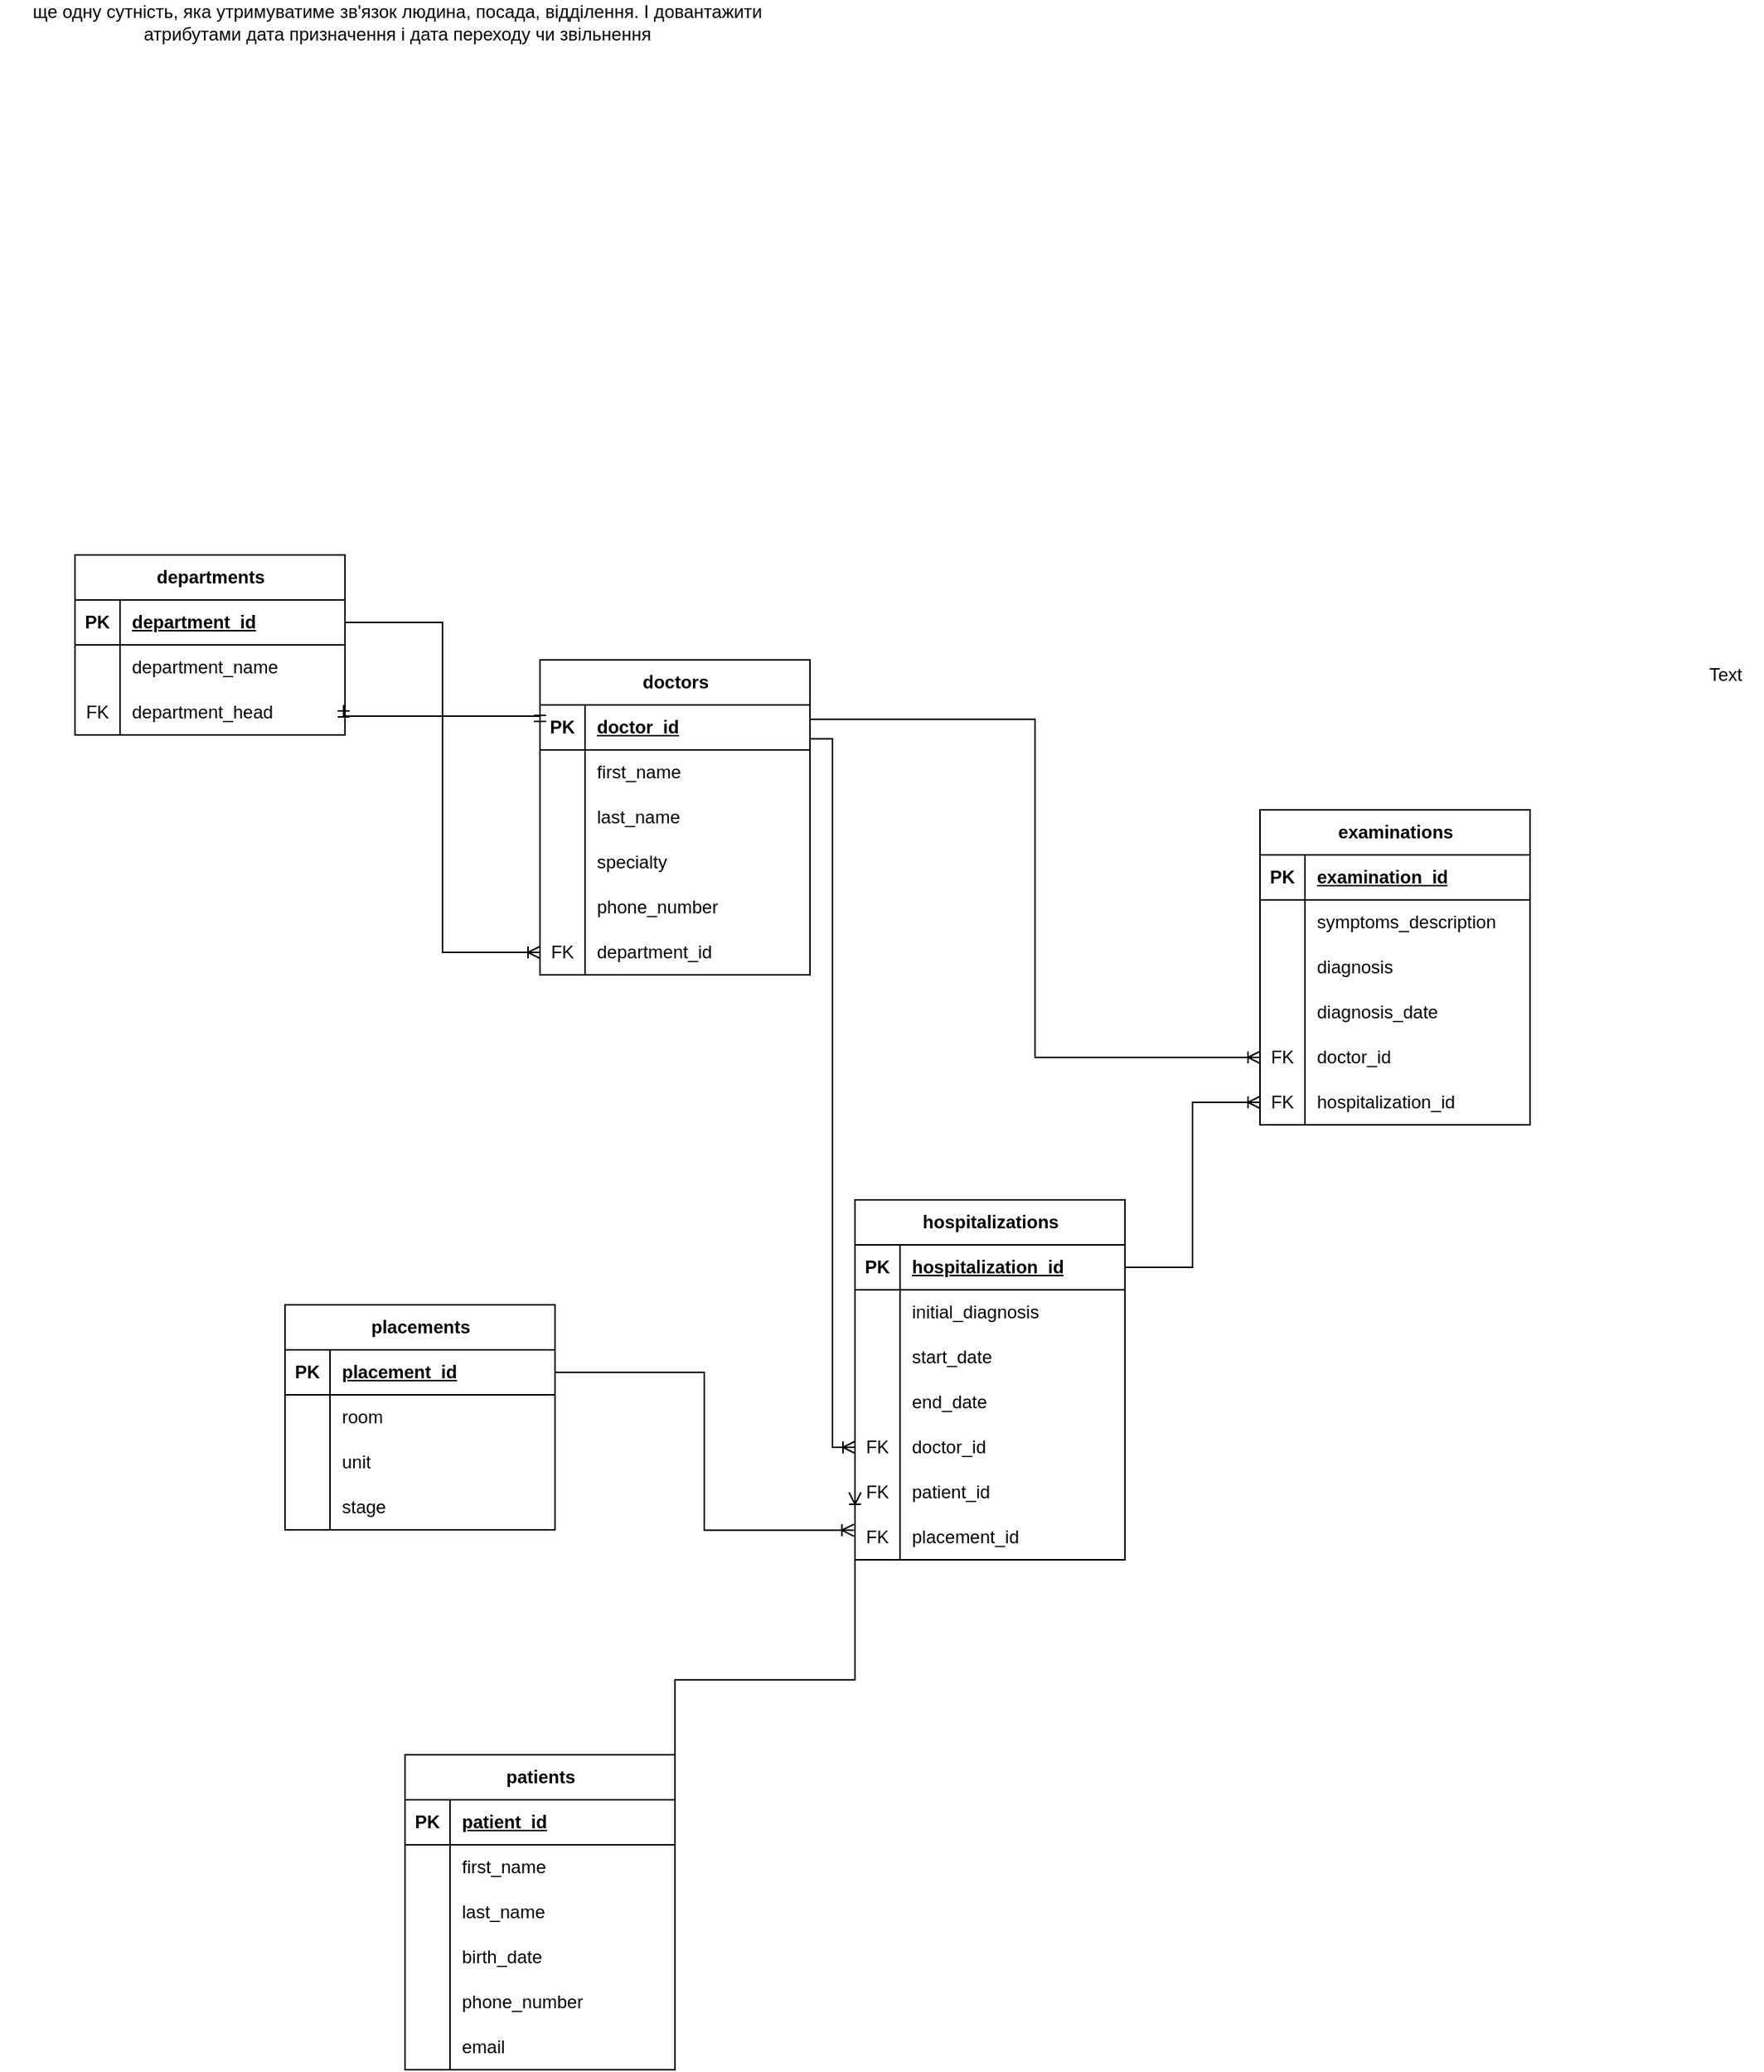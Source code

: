 <mxfile version="21.1.4" type="device">
  <diagram name="Сторінка-1" id="qyR2yA5NhYHtFNn09Qzw">
    <mxGraphModel dx="1434" dy="806" grid="1" gridSize="10" guides="1" tooltips="1" connect="1" arrows="1" fold="1" page="1" pageScale="1" pageWidth="827" pageHeight="1169" background="#ffffff" math="0" shadow="0">
      <root>
        <mxCell id="0" />
        <mxCell id="1" parent="0" />
        <mxCell id="WIGYuhGXT7TFO1Lpt-Jo-142" value="" style="shape=tableRow;horizontal=0;startSize=0;swimlaneHead=0;swimlaneBody=0;fillColor=none;collapsible=0;dropTarget=0;points=[[0,0.5],[1,0.5]];portConstraint=eastwest;top=0;left=0;right=0;bottom=0;" parent="1" vertex="1">
          <mxGeometry x="300" y="1450" width="180" height="30" as="geometry" />
        </mxCell>
        <mxCell id="WIGYuhGXT7TFO1Lpt-Jo-143" value="" style="shape=partialRectangle;connectable=0;fillColor=none;top=0;left=0;bottom=0;right=0;editable=1;overflow=hidden;whiteSpace=wrap;html=1;" parent="WIGYuhGXT7TFO1Lpt-Jo-142" vertex="1">
          <mxGeometry x="-70" width="30" height="30" as="geometry">
            <mxRectangle width="30" height="30" as="alternateBounds" />
          </mxGeometry>
        </mxCell>
        <mxCell id="WIGYuhGXT7TFO1Lpt-Jo-149" value="" style="edgeStyle=orthogonalEdgeStyle;fontSize=12;html=1;endArrow=ERoneToMany;rounded=0;exitX=1;exitY=0.5;exitDx=0;exitDy=0;entryX=0;entryY=0.5;entryDx=0;entryDy=0;" parent="1" source="8lUdrj7kAd5Cknhiz7aA-164" target="8lUdrj7kAd5Cknhiz7aA-74" edge="1">
          <mxGeometry width="100" height="100" relative="1" as="geometry">
            <mxPoint x="260" y="1455" as="sourcePoint" />
            <mxPoint x="360" y="1595" as="targetPoint" />
          </mxGeometry>
        </mxCell>
        <mxCell id="WIGYuhGXT7TFO1Lpt-Jo-190" value="" style="edgeStyle=elbowEdgeStyle;fontSize=12;html=1;endArrow=ERoneToMany;rounded=0;exitX=1;exitY=0.5;exitDx=0;exitDy=0;entryX=0;entryY=0.5;entryDx=0;entryDy=0;elbow=vertical;" parent="1" source="8lUdrj7kAd5Cknhiz7aA-105" target="8lUdrj7kAd5Cknhiz7aA-100" edge="1">
          <mxGeometry width="100" height="100" relative="1" as="geometry">
            <mxPoint x="690" y="2005" as="sourcePoint" />
            <mxPoint x="720" y="1940" as="targetPoint" />
            <Array as="points">
              <mxPoint x="550" y="1880" />
            </Array>
          </mxGeometry>
        </mxCell>
        <mxCell id="WIGYuhGXT7TFO1Lpt-Jo-191" value="" style="edgeStyle=elbowEdgeStyle;fontSize=12;html=1;endArrow=ERoneToMany;rounded=0;exitX=1.001;exitY=0.754;exitDx=0;exitDy=0;entryX=0;entryY=0.5;entryDx=0;entryDy=0;exitPerimeter=0;" parent="1" source="8lUdrj7kAd5Cknhiz7aA-59" target="8lUdrj7kAd5Cknhiz7aA-97" edge="1">
          <mxGeometry width="100" height="100" relative="1" as="geometry">
            <mxPoint x="550" y="1490" as="sourcePoint" />
            <mxPoint x="700" y="1760" as="targetPoint" />
          </mxGeometry>
        </mxCell>
        <mxCell id="8lUdrj7kAd5Cknhiz7aA-58" value="doctors" style="shape=table;startSize=30;container=1;collapsible=1;childLayout=tableLayout;fixedRows=1;rowLines=0;fontStyle=1;align=center;resizeLast=1;html=1;" parent="1" vertex="1">
          <mxGeometry x="380" y="1200" width="180" height="210" as="geometry" />
        </mxCell>
        <mxCell id="8lUdrj7kAd5Cknhiz7aA-59" value="" style="shape=tableRow;horizontal=0;startSize=0;swimlaneHead=0;swimlaneBody=0;fillColor=none;collapsible=0;dropTarget=0;points=[[0,0.5],[1,0.5]];portConstraint=eastwest;top=0;left=0;right=0;bottom=1;" parent="8lUdrj7kAd5Cknhiz7aA-58" vertex="1">
          <mxGeometry y="30" width="180" height="30" as="geometry" />
        </mxCell>
        <mxCell id="8lUdrj7kAd5Cknhiz7aA-60" value="PK" style="shape=partialRectangle;connectable=0;fillColor=none;top=0;left=0;bottom=0;right=0;fontStyle=1;overflow=hidden;whiteSpace=wrap;html=1;" parent="8lUdrj7kAd5Cknhiz7aA-59" vertex="1">
          <mxGeometry width="30" height="30" as="geometry">
            <mxRectangle width="30" height="30" as="alternateBounds" />
          </mxGeometry>
        </mxCell>
        <mxCell id="8lUdrj7kAd5Cknhiz7aA-61" value="doctor_id" style="shape=partialRectangle;connectable=0;fillColor=none;top=0;left=0;bottom=0;right=0;align=left;spacingLeft=6;fontStyle=5;overflow=hidden;whiteSpace=wrap;html=1;" parent="8lUdrj7kAd5Cknhiz7aA-59" vertex="1">
          <mxGeometry x="30" width="150" height="30" as="geometry">
            <mxRectangle width="150" height="30" as="alternateBounds" />
          </mxGeometry>
        </mxCell>
        <mxCell id="8lUdrj7kAd5Cknhiz7aA-62" value="" style="shape=tableRow;horizontal=0;startSize=0;swimlaneHead=0;swimlaneBody=0;fillColor=none;collapsible=0;dropTarget=0;points=[[0,0.5],[1,0.5]];portConstraint=eastwest;top=0;left=0;right=0;bottom=0;" parent="8lUdrj7kAd5Cknhiz7aA-58" vertex="1">
          <mxGeometry y="60" width="180" height="30" as="geometry" />
        </mxCell>
        <mxCell id="8lUdrj7kAd5Cknhiz7aA-63" value="" style="shape=partialRectangle;connectable=0;fillColor=none;top=0;left=0;bottom=0;right=0;editable=1;overflow=hidden;whiteSpace=wrap;html=1;" parent="8lUdrj7kAd5Cknhiz7aA-62" vertex="1">
          <mxGeometry width="30" height="30" as="geometry">
            <mxRectangle width="30" height="30" as="alternateBounds" />
          </mxGeometry>
        </mxCell>
        <mxCell id="8lUdrj7kAd5Cknhiz7aA-64" value="first_name" style="shape=partialRectangle;connectable=0;fillColor=none;top=0;left=0;bottom=0;right=0;align=left;spacingLeft=6;overflow=hidden;whiteSpace=wrap;html=1;" parent="8lUdrj7kAd5Cknhiz7aA-62" vertex="1">
          <mxGeometry x="30" width="150" height="30" as="geometry">
            <mxRectangle width="150" height="30" as="alternateBounds" />
          </mxGeometry>
        </mxCell>
        <mxCell id="8lUdrj7kAd5Cknhiz7aA-65" value="" style="shape=tableRow;horizontal=0;startSize=0;swimlaneHead=0;swimlaneBody=0;fillColor=none;collapsible=0;dropTarget=0;points=[[0,0.5],[1,0.5]];portConstraint=eastwest;top=0;left=0;right=0;bottom=0;" parent="8lUdrj7kAd5Cknhiz7aA-58" vertex="1">
          <mxGeometry y="90" width="180" height="30" as="geometry" />
        </mxCell>
        <mxCell id="8lUdrj7kAd5Cknhiz7aA-66" value="" style="shape=partialRectangle;connectable=0;fillColor=none;top=0;left=0;bottom=0;right=0;editable=1;overflow=hidden;whiteSpace=wrap;html=1;" parent="8lUdrj7kAd5Cknhiz7aA-65" vertex="1">
          <mxGeometry width="30" height="30" as="geometry">
            <mxRectangle width="30" height="30" as="alternateBounds" />
          </mxGeometry>
        </mxCell>
        <mxCell id="8lUdrj7kAd5Cknhiz7aA-67" value="last_name" style="shape=partialRectangle;connectable=0;fillColor=none;top=0;left=0;bottom=0;right=0;align=left;spacingLeft=6;overflow=hidden;whiteSpace=wrap;html=1;" parent="8lUdrj7kAd5Cknhiz7aA-65" vertex="1">
          <mxGeometry x="30" width="150" height="30" as="geometry">
            <mxRectangle width="150" height="30" as="alternateBounds" />
          </mxGeometry>
        </mxCell>
        <mxCell id="8lUdrj7kAd5Cknhiz7aA-68" value="" style="shape=tableRow;horizontal=0;startSize=0;swimlaneHead=0;swimlaneBody=0;fillColor=none;collapsible=0;dropTarget=0;points=[[0,0.5],[1,0.5]];portConstraint=eastwest;top=0;left=0;right=0;bottom=0;" parent="8lUdrj7kAd5Cknhiz7aA-58" vertex="1">
          <mxGeometry y="120" width="180" height="30" as="geometry" />
        </mxCell>
        <mxCell id="8lUdrj7kAd5Cknhiz7aA-69" value="" style="shape=partialRectangle;connectable=0;fillColor=none;top=0;left=0;bottom=0;right=0;editable=1;overflow=hidden;whiteSpace=wrap;html=1;" parent="8lUdrj7kAd5Cknhiz7aA-68" vertex="1">
          <mxGeometry width="30" height="30" as="geometry">
            <mxRectangle width="30" height="30" as="alternateBounds" />
          </mxGeometry>
        </mxCell>
        <mxCell id="8lUdrj7kAd5Cknhiz7aA-70" value="specialty" style="shape=partialRectangle;connectable=0;fillColor=none;top=0;left=0;bottom=0;right=0;align=left;spacingLeft=6;overflow=hidden;whiteSpace=wrap;html=1;" parent="8lUdrj7kAd5Cknhiz7aA-68" vertex="1">
          <mxGeometry x="30" width="150" height="30" as="geometry">
            <mxRectangle width="150" height="30" as="alternateBounds" />
          </mxGeometry>
        </mxCell>
        <mxCell id="8lUdrj7kAd5Cknhiz7aA-71" value="" style="shape=tableRow;horizontal=0;startSize=0;swimlaneHead=0;swimlaneBody=0;fillColor=none;collapsible=0;dropTarget=0;points=[[0,0.5],[1,0.5]];portConstraint=eastwest;top=0;left=0;right=0;bottom=0;" parent="8lUdrj7kAd5Cknhiz7aA-58" vertex="1">
          <mxGeometry y="150" width="180" height="30" as="geometry" />
        </mxCell>
        <mxCell id="8lUdrj7kAd5Cknhiz7aA-72" value="" style="shape=partialRectangle;connectable=0;fillColor=none;top=0;left=0;bottom=0;right=0;editable=1;overflow=hidden;whiteSpace=wrap;html=1;" parent="8lUdrj7kAd5Cknhiz7aA-71" vertex="1">
          <mxGeometry width="30" height="30" as="geometry">
            <mxRectangle width="30" height="30" as="alternateBounds" />
          </mxGeometry>
        </mxCell>
        <mxCell id="8lUdrj7kAd5Cknhiz7aA-73" value="phone_number" style="shape=partialRectangle;connectable=0;fillColor=none;top=0;left=0;bottom=0;right=0;align=left;spacingLeft=6;overflow=hidden;whiteSpace=wrap;html=1;" parent="8lUdrj7kAd5Cknhiz7aA-71" vertex="1">
          <mxGeometry x="30" width="150" height="30" as="geometry">
            <mxRectangle width="150" height="30" as="alternateBounds" />
          </mxGeometry>
        </mxCell>
        <mxCell id="8lUdrj7kAd5Cknhiz7aA-74" value="" style="shape=tableRow;horizontal=0;startSize=0;swimlaneHead=0;swimlaneBody=0;fillColor=none;collapsible=0;dropTarget=0;points=[[0,0.5],[1,0.5]];portConstraint=eastwest;top=0;left=0;right=0;bottom=0;" parent="8lUdrj7kAd5Cknhiz7aA-58" vertex="1">
          <mxGeometry y="180" width="180" height="30" as="geometry" />
        </mxCell>
        <mxCell id="8lUdrj7kAd5Cknhiz7aA-75" value="FK" style="shape=partialRectangle;connectable=0;fillColor=none;top=0;left=0;bottom=0;right=0;editable=1;overflow=hidden;whiteSpace=wrap;html=1;" parent="8lUdrj7kAd5Cknhiz7aA-74" vertex="1">
          <mxGeometry width="30" height="30" as="geometry">
            <mxRectangle width="30" height="30" as="alternateBounds" />
          </mxGeometry>
        </mxCell>
        <mxCell id="8lUdrj7kAd5Cknhiz7aA-76" value="department_id" style="shape=partialRectangle;connectable=0;fillColor=none;top=0;left=0;bottom=0;right=0;align=left;spacingLeft=6;overflow=hidden;whiteSpace=wrap;html=1;" parent="8lUdrj7kAd5Cknhiz7aA-74" vertex="1">
          <mxGeometry x="30" width="150" height="30" as="geometry">
            <mxRectangle width="150" height="30" as="alternateBounds" />
          </mxGeometry>
        </mxCell>
        <mxCell id="8lUdrj7kAd5Cknhiz7aA-78" value="hospitalizations" style="shape=table;startSize=30;container=1;collapsible=1;childLayout=tableLayout;fixedRows=1;rowLines=0;fontStyle=1;align=center;resizeLast=1;html=1;" parent="1" vertex="1">
          <mxGeometry x="590" y="1560" width="180" height="240" as="geometry" />
        </mxCell>
        <mxCell id="8lUdrj7kAd5Cknhiz7aA-79" value="" style="shape=tableRow;horizontal=0;startSize=0;swimlaneHead=0;swimlaneBody=0;fillColor=none;collapsible=0;dropTarget=0;points=[[0,0.5],[1,0.5]];portConstraint=eastwest;top=0;left=0;right=0;bottom=1;" parent="8lUdrj7kAd5Cknhiz7aA-78" vertex="1">
          <mxGeometry y="30" width="180" height="30" as="geometry" />
        </mxCell>
        <mxCell id="8lUdrj7kAd5Cknhiz7aA-80" value="PK" style="shape=partialRectangle;connectable=0;fillColor=none;top=0;left=0;bottom=0;right=0;fontStyle=1;overflow=hidden;whiteSpace=wrap;html=1;" parent="8lUdrj7kAd5Cknhiz7aA-79" vertex="1">
          <mxGeometry width="30" height="30" as="geometry">
            <mxRectangle width="30" height="30" as="alternateBounds" />
          </mxGeometry>
        </mxCell>
        <mxCell id="8lUdrj7kAd5Cknhiz7aA-81" value="hospitalization_id" style="shape=partialRectangle;connectable=0;fillColor=none;top=0;left=0;bottom=0;right=0;align=left;spacingLeft=6;fontStyle=5;overflow=hidden;whiteSpace=wrap;html=1;" parent="8lUdrj7kAd5Cknhiz7aA-79" vertex="1">
          <mxGeometry x="30" width="150" height="30" as="geometry">
            <mxRectangle width="150" height="30" as="alternateBounds" />
          </mxGeometry>
        </mxCell>
        <mxCell id="8lUdrj7kAd5Cknhiz7aA-82" value="" style="shape=tableRow;horizontal=0;startSize=0;swimlaneHead=0;swimlaneBody=0;fillColor=none;collapsible=0;dropTarget=0;points=[[0,0.5],[1,0.5]];portConstraint=eastwest;top=0;left=0;right=0;bottom=0;" parent="8lUdrj7kAd5Cknhiz7aA-78" vertex="1">
          <mxGeometry y="60" width="180" height="30" as="geometry" />
        </mxCell>
        <mxCell id="8lUdrj7kAd5Cknhiz7aA-83" value="" style="shape=partialRectangle;connectable=0;fillColor=none;top=0;left=0;bottom=0;right=0;editable=1;overflow=hidden;whiteSpace=wrap;html=1;" parent="8lUdrj7kAd5Cknhiz7aA-82" vertex="1">
          <mxGeometry width="30" height="30" as="geometry">
            <mxRectangle width="30" height="30" as="alternateBounds" />
          </mxGeometry>
        </mxCell>
        <mxCell id="8lUdrj7kAd5Cknhiz7aA-84" value="initial_diagnosis" style="shape=partialRectangle;connectable=0;fillColor=none;top=0;left=0;bottom=0;right=0;align=left;spacingLeft=6;overflow=hidden;whiteSpace=wrap;html=1;" parent="8lUdrj7kAd5Cknhiz7aA-82" vertex="1">
          <mxGeometry x="30" width="150" height="30" as="geometry">
            <mxRectangle width="150" height="30" as="alternateBounds" />
          </mxGeometry>
        </mxCell>
        <mxCell id="8lUdrj7kAd5Cknhiz7aA-88" value="" style="shape=tableRow;horizontal=0;startSize=0;swimlaneHead=0;swimlaneBody=0;fillColor=none;collapsible=0;dropTarget=0;points=[[0,0.5],[1,0.5]];portConstraint=eastwest;top=0;left=0;right=0;bottom=0;" parent="8lUdrj7kAd5Cknhiz7aA-78" vertex="1">
          <mxGeometry y="90" width="180" height="30" as="geometry" />
        </mxCell>
        <mxCell id="8lUdrj7kAd5Cknhiz7aA-89" value="" style="shape=partialRectangle;connectable=0;fillColor=none;top=0;left=0;bottom=0;right=0;editable=1;overflow=hidden;whiteSpace=wrap;html=1;" parent="8lUdrj7kAd5Cknhiz7aA-88" vertex="1">
          <mxGeometry width="30" height="30" as="geometry">
            <mxRectangle width="30" height="30" as="alternateBounds" />
          </mxGeometry>
        </mxCell>
        <mxCell id="8lUdrj7kAd5Cknhiz7aA-90" value="start_date" style="shape=partialRectangle;connectable=0;fillColor=none;top=0;left=0;bottom=0;right=0;align=left;spacingLeft=6;overflow=hidden;whiteSpace=wrap;html=1;" parent="8lUdrj7kAd5Cknhiz7aA-88" vertex="1">
          <mxGeometry x="30" width="150" height="30" as="geometry">
            <mxRectangle width="150" height="30" as="alternateBounds" />
          </mxGeometry>
        </mxCell>
        <mxCell id="8lUdrj7kAd5Cknhiz7aA-91" value="" style="shape=tableRow;horizontal=0;startSize=0;swimlaneHead=0;swimlaneBody=0;fillColor=none;collapsible=0;dropTarget=0;points=[[0,0.5],[1,0.5]];portConstraint=eastwest;top=0;left=0;right=0;bottom=0;" parent="8lUdrj7kAd5Cknhiz7aA-78" vertex="1">
          <mxGeometry y="120" width="180" height="30" as="geometry" />
        </mxCell>
        <mxCell id="8lUdrj7kAd5Cknhiz7aA-92" value="" style="shape=partialRectangle;connectable=0;fillColor=none;top=0;left=0;bottom=0;right=0;editable=1;overflow=hidden;whiteSpace=wrap;html=1;" parent="8lUdrj7kAd5Cknhiz7aA-91" vertex="1">
          <mxGeometry width="30" height="30" as="geometry">
            <mxRectangle width="30" height="30" as="alternateBounds" />
          </mxGeometry>
        </mxCell>
        <mxCell id="8lUdrj7kAd5Cknhiz7aA-93" value="end_date" style="shape=partialRectangle;connectable=0;fillColor=none;top=0;left=0;bottom=0;right=0;align=left;spacingLeft=6;overflow=hidden;whiteSpace=wrap;html=1;" parent="8lUdrj7kAd5Cknhiz7aA-91" vertex="1">
          <mxGeometry x="30" width="150" height="30" as="geometry">
            <mxRectangle width="150" height="30" as="alternateBounds" />
          </mxGeometry>
        </mxCell>
        <mxCell id="8lUdrj7kAd5Cknhiz7aA-97" value="" style="shape=tableRow;horizontal=0;startSize=0;swimlaneHead=0;swimlaneBody=0;fillColor=none;collapsible=0;dropTarget=0;points=[[0,0.5],[1,0.5]];portConstraint=eastwest;top=0;left=0;right=0;bottom=0;" parent="8lUdrj7kAd5Cknhiz7aA-78" vertex="1">
          <mxGeometry y="150" width="180" height="30" as="geometry" />
        </mxCell>
        <mxCell id="8lUdrj7kAd5Cknhiz7aA-98" value="FK" style="shape=partialRectangle;connectable=0;fillColor=none;top=0;left=0;bottom=0;right=0;editable=1;overflow=hidden;whiteSpace=wrap;html=1;" parent="8lUdrj7kAd5Cknhiz7aA-97" vertex="1">
          <mxGeometry width="30" height="30" as="geometry">
            <mxRectangle width="30" height="30" as="alternateBounds" />
          </mxGeometry>
        </mxCell>
        <mxCell id="8lUdrj7kAd5Cknhiz7aA-99" value="doctor_id" style="shape=partialRectangle;connectable=0;fillColor=none;top=0;left=0;bottom=0;right=0;align=left;spacingLeft=6;overflow=hidden;whiteSpace=wrap;html=1;" parent="8lUdrj7kAd5Cknhiz7aA-97" vertex="1">
          <mxGeometry x="30" width="150" height="30" as="geometry">
            <mxRectangle width="150" height="30" as="alternateBounds" />
          </mxGeometry>
        </mxCell>
        <mxCell id="8lUdrj7kAd5Cknhiz7aA-100" value="" style="shape=tableRow;horizontal=0;startSize=0;swimlaneHead=0;swimlaneBody=0;fillColor=none;collapsible=0;dropTarget=0;points=[[0,0.5],[1,0.5]];portConstraint=eastwest;top=0;left=0;right=0;bottom=0;" parent="8lUdrj7kAd5Cknhiz7aA-78" vertex="1">
          <mxGeometry y="180" width="180" height="30" as="geometry" />
        </mxCell>
        <mxCell id="8lUdrj7kAd5Cknhiz7aA-101" value="FK" style="shape=partialRectangle;connectable=0;fillColor=none;top=0;left=0;bottom=0;right=0;editable=1;overflow=hidden;whiteSpace=wrap;html=1;" parent="8lUdrj7kAd5Cknhiz7aA-100" vertex="1">
          <mxGeometry width="30" height="30" as="geometry">
            <mxRectangle width="30" height="30" as="alternateBounds" />
          </mxGeometry>
        </mxCell>
        <mxCell id="8lUdrj7kAd5Cknhiz7aA-102" value="patient_id" style="shape=partialRectangle;connectable=0;fillColor=none;top=0;left=0;bottom=0;right=0;align=left;spacingLeft=6;overflow=hidden;whiteSpace=wrap;html=1;" parent="8lUdrj7kAd5Cknhiz7aA-100" vertex="1">
          <mxGeometry x="30" width="150" height="30" as="geometry">
            <mxRectangle width="150" height="30" as="alternateBounds" />
          </mxGeometry>
        </mxCell>
        <mxCell id="fS_QO8107ID7pzXuz0At-50" value="" style="shape=tableRow;horizontal=0;startSize=0;swimlaneHead=0;swimlaneBody=0;fillColor=none;collapsible=0;dropTarget=0;points=[[0,0.5],[1,0.5]];portConstraint=eastwest;top=0;left=0;right=0;bottom=0;" parent="8lUdrj7kAd5Cknhiz7aA-78" vertex="1">
          <mxGeometry y="210" width="180" height="30" as="geometry" />
        </mxCell>
        <mxCell id="fS_QO8107ID7pzXuz0At-51" value="FK" style="shape=partialRectangle;connectable=0;fillColor=none;top=0;left=0;bottom=0;right=0;editable=1;overflow=hidden;whiteSpace=wrap;html=1;" parent="fS_QO8107ID7pzXuz0At-50" vertex="1">
          <mxGeometry width="30" height="30" as="geometry">
            <mxRectangle width="30" height="30" as="alternateBounds" />
          </mxGeometry>
        </mxCell>
        <mxCell id="fS_QO8107ID7pzXuz0At-52" value="placement_id" style="shape=partialRectangle;connectable=0;fillColor=none;top=0;left=0;bottom=0;right=0;align=left;spacingLeft=6;overflow=hidden;whiteSpace=wrap;html=1;" parent="fS_QO8107ID7pzXuz0At-50" vertex="1">
          <mxGeometry x="30" width="150" height="30" as="geometry">
            <mxRectangle width="150" height="30" as="alternateBounds" />
          </mxGeometry>
        </mxCell>
        <mxCell id="8lUdrj7kAd5Cknhiz7aA-104" value="patients" style="shape=table;startSize=30;container=1;collapsible=1;childLayout=tableLayout;fixedRows=1;rowLines=0;fontStyle=1;align=center;resizeLast=1;html=1;" parent="1" vertex="1">
          <mxGeometry x="290" y="1930" width="180" height="210" as="geometry" />
        </mxCell>
        <mxCell id="8lUdrj7kAd5Cknhiz7aA-105" value="" style="shape=tableRow;horizontal=0;startSize=0;swimlaneHead=0;swimlaneBody=0;fillColor=none;collapsible=0;dropTarget=0;points=[[0,0.5],[1,0.5]];portConstraint=eastwest;top=0;left=0;right=0;bottom=1;" parent="8lUdrj7kAd5Cknhiz7aA-104" vertex="1">
          <mxGeometry y="30" width="180" height="30" as="geometry" />
        </mxCell>
        <mxCell id="8lUdrj7kAd5Cknhiz7aA-106" value="PK" style="shape=partialRectangle;connectable=0;fillColor=none;top=0;left=0;bottom=0;right=0;fontStyle=1;overflow=hidden;whiteSpace=wrap;html=1;" parent="8lUdrj7kAd5Cknhiz7aA-105" vertex="1">
          <mxGeometry width="30" height="30" as="geometry">
            <mxRectangle width="30" height="30" as="alternateBounds" />
          </mxGeometry>
        </mxCell>
        <mxCell id="8lUdrj7kAd5Cknhiz7aA-107" value="patient_id" style="shape=partialRectangle;connectable=0;fillColor=none;top=0;left=0;bottom=0;right=0;align=left;spacingLeft=6;fontStyle=5;overflow=hidden;whiteSpace=wrap;html=1;" parent="8lUdrj7kAd5Cknhiz7aA-105" vertex="1">
          <mxGeometry x="30" width="150" height="30" as="geometry">
            <mxRectangle width="150" height="30" as="alternateBounds" />
          </mxGeometry>
        </mxCell>
        <mxCell id="8lUdrj7kAd5Cknhiz7aA-108" value="" style="shape=tableRow;horizontal=0;startSize=0;swimlaneHead=0;swimlaneBody=0;fillColor=none;collapsible=0;dropTarget=0;points=[[0,0.5],[1,0.5]];portConstraint=eastwest;top=0;left=0;right=0;bottom=0;" parent="8lUdrj7kAd5Cknhiz7aA-104" vertex="1">
          <mxGeometry y="60" width="180" height="30" as="geometry" />
        </mxCell>
        <mxCell id="8lUdrj7kAd5Cknhiz7aA-109" value="" style="shape=partialRectangle;connectable=0;fillColor=none;top=0;left=0;bottom=0;right=0;editable=1;overflow=hidden;whiteSpace=wrap;html=1;" parent="8lUdrj7kAd5Cknhiz7aA-108" vertex="1">
          <mxGeometry width="30" height="30" as="geometry">
            <mxRectangle width="30" height="30" as="alternateBounds" />
          </mxGeometry>
        </mxCell>
        <mxCell id="8lUdrj7kAd5Cknhiz7aA-110" value="first_name" style="shape=partialRectangle;connectable=0;fillColor=none;top=0;left=0;bottom=0;right=0;align=left;spacingLeft=6;overflow=hidden;whiteSpace=wrap;html=1;" parent="8lUdrj7kAd5Cknhiz7aA-108" vertex="1">
          <mxGeometry x="30" width="150" height="30" as="geometry">
            <mxRectangle width="150" height="30" as="alternateBounds" />
          </mxGeometry>
        </mxCell>
        <mxCell id="8lUdrj7kAd5Cknhiz7aA-111" value="" style="shape=tableRow;horizontal=0;startSize=0;swimlaneHead=0;swimlaneBody=0;fillColor=none;collapsible=0;dropTarget=0;points=[[0,0.5],[1,0.5]];portConstraint=eastwest;top=0;left=0;right=0;bottom=0;" parent="8lUdrj7kAd5Cknhiz7aA-104" vertex="1">
          <mxGeometry y="90" width="180" height="30" as="geometry" />
        </mxCell>
        <mxCell id="8lUdrj7kAd5Cknhiz7aA-112" value="" style="shape=partialRectangle;connectable=0;fillColor=none;top=0;left=0;bottom=0;right=0;editable=1;overflow=hidden;whiteSpace=wrap;html=1;" parent="8lUdrj7kAd5Cknhiz7aA-111" vertex="1">
          <mxGeometry width="30" height="30" as="geometry">
            <mxRectangle width="30" height="30" as="alternateBounds" />
          </mxGeometry>
        </mxCell>
        <mxCell id="8lUdrj7kAd5Cknhiz7aA-113" value="last_name" style="shape=partialRectangle;connectable=0;fillColor=none;top=0;left=0;bottom=0;right=0;align=left;spacingLeft=6;overflow=hidden;whiteSpace=wrap;html=1;" parent="8lUdrj7kAd5Cknhiz7aA-111" vertex="1">
          <mxGeometry x="30" width="150" height="30" as="geometry">
            <mxRectangle width="150" height="30" as="alternateBounds" />
          </mxGeometry>
        </mxCell>
        <mxCell id="8lUdrj7kAd5Cknhiz7aA-114" value="" style="shape=tableRow;horizontal=0;startSize=0;swimlaneHead=0;swimlaneBody=0;fillColor=none;collapsible=0;dropTarget=0;points=[[0,0.5],[1,0.5]];portConstraint=eastwest;top=0;left=0;right=0;bottom=0;" parent="8lUdrj7kAd5Cknhiz7aA-104" vertex="1">
          <mxGeometry y="120" width="180" height="30" as="geometry" />
        </mxCell>
        <mxCell id="8lUdrj7kAd5Cknhiz7aA-115" value="" style="shape=partialRectangle;connectable=0;fillColor=none;top=0;left=0;bottom=0;right=0;editable=1;overflow=hidden;whiteSpace=wrap;html=1;" parent="8lUdrj7kAd5Cknhiz7aA-114" vertex="1">
          <mxGeometry width="30" height="30" as="geometry">
            <mxRectangle width="30" height="30" as="alternateBounds" />
          </mxGeometry>
        </mxCell>
        <mxCell id="8lUdrj7kAd5Cknhiz7aA-116" value="birth_date" style="shape=partialRectangle;connectable=0;fillColor=none;top=0;left=0;bottom=0;right=0;align=left;spacingLeft=6;overflow=hidden;whiteSpace=wrap;html=1;" parent="8lUdrj7kAd5Cknhiz7aA-114" vertex="1">
          <mxGeometry x="30" width="150" height="30" as="geometry">
            <mxRectangle width="150" height="30" as="alternateBounds" />
          </mxGeometry>
        </mxCell>
        <mxCell id="8lUdrj7kAd5Cknhiz7aA-213" value="" style="shape=tableRow;horizontal=0;startSize=0;swimlaneHead=0;swimlaneBody=0;fillColor=none;collapsible=0;dropTarget=0;points=[[0,0.5],[1,0.5]];portConstraint=eastwest;top=0;left=0;right=0;bottom=0;" parent="8lUdrj7kAd5Cknhiz7aA-104" vertex="1">
          <mxGeometry y="150" width="180" height="30" as="geometry" />
        </mxCell>
        <mxCell id="8lUdrj7kAd5Cknhiz7aA-214" value="" style="shape=partialRectangle;connectable=0;fillColor=none;top=0;left=0;bottom=0;right=0;editable=1;overflow=hidden;whiteSpace=wrap;html=1;" parent="8lUdrj7kAd5Cknhiz7aA-213" vertex="1">
          <mxGeometry width="30" height="30" as="geometry">
            <mxRectangle width="30" height="30" as="alternateBounds" />
          </mxGeometry>
        </mxCell>
        <mxCell id="8lUdrj7kAd5Cknhiz7aA-215" value="phone_number" style="shape=partialRectangle;connectable=0;fillColor=none;top=0;left=0;bottom=0;right=0;align=left;spacingLeft=6;overflow=hidden;whiteSpace=wrap;html=1;" parent="8lUdrj7kAd5Cknhiz7aA-213" vertex="1">
          <mxGeometry x="30" width="150" height="30" as="geometry">
            <mxRectangle width="150" height="30" as="alternateBounds" />
          </mxGeometry>
        </mxCell>
        <mxCell id="fS_QO8107ID7pzXuz0At-12" value="" style="shape=tableRow;horizontal=0;startSize=0;swimlaneHead=0;swimlaneBody=0;fillColor=none;collapsible=0;dropTarget=0;points=[[0,0.5],[1,0.5]];portConstraint=eastwest;top=0;left=0;right=0;bottom=0;" parent="8lUdrj7kAd5Cknhiz7aA-104" vertex="1">
          <mxGeometry y="180" width="180" height="30" as="geometry" />
        </mxCell>
        <mxCell id="fS_QO8107ID7pzXuz0At-13" value="" style="shape=partialRectangle;connectable=0;fillColor=none;top=0;left=0;bottom=0;right=0;editable=1;overflow=hidden;whiteSpace=wrap;html=1;" parent="fS_QO8107ID7pzXuz0At-12" vertex="1">
          <mxGeometry width="30" height="30" as="geometry">
            <mxRectangle width="30" height="30" as="alternateBounds" />
          </mxGeometry>
        </mxCell>
        <mxCell id="fS_QO8107ID7pzXuz0At-14" value="email" style="shape=partialRectangle;connectable=0;fillColor=none;top=0;left=0;bottom=0;right=0;align=left;spacingLeft=6;overflow=hidden;whiteSpace=wrap;html=1;" parent="fS_QO8107ID7pzXuz0At-12" vertex="1">
          <mxGeometry x="30" width="150" height="30" as="geometry">
            <mxRectangle width="150" height="30" as="alternateBounds" />
          </mxGeometry>
        </mxCell>
        <mxCell id="8lUdrj7kAd5Cknhiz7aA-126" value="examinations" style="shape=table;startSize=30;container=1;collapsible=1;childLayout=tableLayout;fixedRows=1;rowLines=0;fontStyle=1;align=center;resizeLast=1;html=1;" parent="1" vertex="1">
          <mxGeometry x="860" y="1300" width="180" height="210" as="geometry" />
        </mxCell>
        <mxCell id="8lUdrj7kAd5Cknhiz7aA-127" value="" style="shape=tableRow;horizontal=0;startSize=0;swimlaneHead=0;swimlaneBody=0;fillColor=none;collapsible=0;dropTarget=0;points=[[0,0.5],[1,0.5]];portConstraint=eastwest;top=0;left=0;right=0;bottom=1;" parent="8lUdrj7kAd5Cknhiz7aA-126" vertex="1">
          <mxGeometry y="30" width="180" height="30" as="geometry" />
        </mxCell>
        <mxCell id="8lUdrj7kAd5Cknhiz7aA-128" value="PK" style="shape=partialRectangle;connectable=0;fillColor=none;top=0;left=0;bottom=0;right=0;fontStyle=1;overflow=hidden;whiteSpace=wrap;html=1;" parent="8lUdrj7kAd5Cknhiz7aA-127" vertex="1">
          <mxGeometry width="30" height="30" as="geometry">
            <mxRectangle width="30" height="30" as="alternateBounds" />
          </mxGeometry>
        </mxCell>
        <mxCell id="8lUdrj7kAd5Cknhiz7aA-129" value="examination_id" style="shape=partialRectangle;connectable=0;fillColor=none;top=0;left=0;bottom=0;right=0;align=left;spacingLeft=6;fontStyle=5;overflow=hidden;whiteSpace=wrap;html=1;" parent="8lUdrj7kAd5Cknhiz7aA-127" vertex="1">
          <mxGeometry x="30" width="150" height="30" as="geometry">
            <mxRectangle width="150" height="30" as="alternateBounds" />
          </mxGeometry>
        </mxCell>
        <mxCell id="8lUdrj7kAd5Cknhiz7aA-140" value="" style="shape=tableRow;horizontal=0;startSize=0;swimlaneHead=0;swimlaneBody=0;fillColor=none;collapsible=0;dropTarget=0;points=[[0,0.5],[1,0.5]];portConstraint=eastwest;top=0;left=0;right=0;bottom=0;" parent="8lUdrj7kAd5Cknhiz7aA-126" vertex="1">
          <mxGeometry y="60" width="180" height="30" as="geometry" />
        </mxCell>
        <mxCell id="8lUdrj7kAd5Cknhiz7aA-141" value="" style="shape=partialRectangle;connectable=0;fillColor=none;top=0;left=0;bottom=0;right=0;editable=1;overflow=hidden;whiteSpace=wrap;html=1;" parent="8lUdrj7kAd5Cknhiz7aA-140" vertex="1">
          <mxGeometry width="30" height="30" as="geometry">
            <mxRectangle width="30" height="30" as="alternateBounds" />
          </mxGeometry>
        </mxCell>
        <mxCell id="8lUdrj7kAd5Cknhiz7aA-142" value="symptoms_description" style="shape=partialRectangle;connectable=0;fillColor=none;top=0;left=0;bottom=0;right=0;align=left;spacingLeft=6;overflow=hidden;whiteSpace=wrap;html=1;" parent="8lUdrj7kAd5Cknhiz7aA-140" vertex="1">
          <mxGeometry x="30" width="150" height="30" as="geometry">
            <mxRectangle width="150" height="30" as="alternateBounds" />
          </mxGeometry>
        </mxCell>
        <mxCell id="8lUdrj7kAd5Cknhiz7aA-152" value="" style="shape=tableRow;horizontal=0;startSize=0;swimlaneHead=0;swimlaneBody=0;fillColor=none;collapsible=0;dropTarget=0;points=[[0,0.5],[1,0.5]];portConstraint=eastwest;top=0;left=0;right=0;bottom=0;" parent="8lUdrj7kAd5Cknhiz7aA-126" vertex="1">
          <mxGeometry y="90" width="180" height="30" as="geometry" />
        </mxCell>
        <mxCell id="8lUdrj7kAd5Cknhiz7aA-153" value="" style="shape=partialRectangle;connectable=0;fillColor=none;top=0;left=0;bottom=0;right=0;editable=1;overflow=hidden;whiteSpace=wrap;html=1;" parent="8lUdrj7kAd5Cknhiz7aA-152" vertex="1">
          <mxGeometry width="30" height="30" as="geometry">
            <mxRectangle width="30" height="30" as="alternateBounds" />
          </mxGeometry>
        </mxCell>
        <mxCell id="8lUdrj7kAd5Cknhiz7aA-154" value="diagnosis" style="shape=partialRectangle;connectable=0;fillColor=none;top=0;left=0;bottom=0;right=0;align=left;spacingLeft=6;overflow=hidden;whiteSpace=wrap;html=1;" parent="8lUdrj7kAd5Cknhiz7aA-152" vertex="1">
          <mxGeometry x="30" width="150" height="30" as="geometry">
            <mxRectangle width="150" height="30" as="alternateBounds" />
          </mxGeometry>
        </mxCell>
        <mxCell id="8lUdrj7kAd5Cknhiz7aA-133" value="" style="shape=tableRow;horizontal=0;startSize=0;swimlaneHead=0;swimlaneBody=0;fillColor=none;collapsible=0;dropTarget=0;points=[[0,0.5],[1,0.5]];portConstraint=eastwest;top=0;left=0;right=0;bottom=0;" parent="8lUdrj7kAd5Cknhiz7aA-126" vertex="1">
          <mxGeometry y="120" width="180" height="30" as="geometry" />
        </mxCell>
        <mxCell id="8lUdrj7kAd5Cknhiz7aA-134" value="" style="shape=partialRectangle;connectable=0;fillColor=none;top=0;left=0;bottom=0;right=0;editable=1;overflow=hidden;whiteSpace=wrap;html=1;" parent="8lUdrj7kAd5Cknhiz7aA-133" vertex="1">
          <mxGeometry width="30" height="30" as="geometry">
            <mxRectangle width="30" height="30" as="alternateBounds" />
          </mxGeometry>
        </mxCell>
        <mxCell id="8lUdrj7kAd5Cknhiz7aA-135" value="diagnosis_date" style="shape=partialRectangle;connectable=0;fillColor=none;top=0;left=0;bottom=0;right=0;align=left;spacingLeft=6;overflow=hidden;whiteSpace=wrap;html=1;" parent="8lUdrj7kAd5Cknhiz7aA-133" vertex="1">
          <mxGeometry x="30" width="150" height="30" as="geometry">
            <mxRectangle width="150" height="30" as="alternateBounds" />
          </mxGeometry>
        </mxCell>
        <mxCell id="8lUdrj7kAd5Cknhiz7aA-136" value="" style="shape=tableRow;horizontal=0;startSize=0;swimlaneHead=0;swimlaneBody=0;fillColor=none;collapsible=0;dropTarget=0;points=[[0,0.5],[1,0.5]];portConstraint=eastwest;top=0;left=0;right=0;bottom=0;" parent="8lUdrj7kAd5Cknhiz7aA-126" vertex="1">
          <mxGeometry y="150" width="180" height="30" as="geometry" />
        </mxCell>
        <mxCell id="8lUdrj7kAd5Cknhiz7aA-137" value="FK" style="shape=partialRectangle;connectable=0;fillColor=none;top=0;left=0;bottom=0;right=0;editable=1;overflow=hidden;whiteSpace=wrap;html=1;" parent="8lUdrj7kAd5Cknhiz7aA-136" vertex="1">
          <mxGeometry width="30" height="30" as="geometry">
            <mxRectangle width="30" height="30" as="alternateBounds" />
          </mxGeometry>
        </mxCell>
        <mxCell id="8lUdrj7kAd5Cknhiz7aA-138" value="doctor_id" style="shape=partialRectangle;connectable=0;fillColor=none;top=0;left=0;bottom=0;right=0;align=left;spacingLeft=6;overflow=hidden;whiteSpace=wrap;html=1;" parent="8lUdrj7kAd5Cknhiz7aA-136" vertex="1">
          <mxGeometry x="30" width="150" height="30" as="geometry">
            <mxRectangle width="150" height="30" as="alternateBounds" />
          </mxGeometry>
        </mxCell>
        <mxCell id="8lUdrj7kAd5Cknhiz7aA-145" value="" style="shape=tableRow;horizontal=0;startSize=0;swimlaneHead=0;swimlaneBody=0;fillColor=none;collapsible=0;dropTarget=0;points=[[0,0.5],[1,0.5]];portConstraint=eastwest;top=0;left=0;right=0;bottom=0;" parent="8lUdrj7kAd5Cknhiz7aA-126" vertex="1">
          <mxGeometry y="180" width="180" height="30" as="geometry" />
        </mxCell>
        <mxCell id="8lUdrj7kAd5Cknhiz7aA-146" value="FK" style="shape=partialRectangle;connectable=0;fillColor=none;top=0;left=0;bottom=0;right=0;editable=1;overflow=hidden;whiteSpace=wrap;html=1;" parent="8lUdrj7kAd5Cknhiz7aA-145" vertex="1">
          <mxGeometry width="30" height="30" as="geometry">
            <mxRectangle width="30" height="30" as="alternateBounds" />
          </mxGeometry>
        </mxCell>
        <mxCell id="8lUdrj7kAd5Cknhiz7aA-147" value="&lt;span style=&quot;color: rgb(0, 0, 0); font-family: Helvetica; font-size: 12px; font-style: normal; font-variant-ligatures: normal; font-variant-caps: normal; font-weight: 400; letter-spacing: normal; orphans: 2; text-align: left; text-indent: 0px; text-transform: none; widows: 2; word-spacing: 0px; -webkit-text-stroke-width: 0px; background-color: rgb(251, 251, 251); text-decoration-thickness: initial; text-decoration-style: initial; text-decoration-color: initial; float: none; display: inline !important;&quot;&gt;hospitalization_id&lt;/span&gt;" style="shape=partialRectangle;connectable=0;fillColor=none;top=0;left=0;bottom=0;right=0;align=left;spacingLeft=6;overflow=hidden;whiteSpace=wrap;html=1;" parent="8lUdrj7kAd5Cknhiz7aA-145" vertex="1">
          <mxGeometry x="30" width="150" height="30" as="geometry">
            <mxRectangle width="150" height="30" as="alternateBounds" />
          </mxGeometry>
        </mxCell>
        <mxCell id="8lUdrj7kAd5Cknhiz7aA-144" value="" style="fontSize=12;html=1;endArrow=ERoneToMany;rounded=0;entryX=0;entryY=0.5;entryDx=0;entryDy=0;exitX=0.998;exitY=0.32;exitDx=0;exitDy=0;exitPerimeter=0;edgeStyle=elbowEdgeStyle;" parent="1" source="8lUdrj7kAd5Cknhiz7aA-59" target="8lUdrj7kAd5Cknhiz7aA-136" edge="1">
          <mxGeometry width="100" height="100" relative="1" as="geometry">
            <mxPoint x="610" y="1400" as="sourcePoint" />
            <mxPoint x="1000" y="1390" as="targetPoint" />
          </mxGeometry>
        </mxCell>
        <mxCell id="8lUdrj7kAd5Cknhiz7aA-162" value="" style="fontSize=12;html=1;endArrow=ERoneToMany;rounded=0;exitX=1;exitY=0.5;exitDx=0;exitDy=0;edgeStyle=elbowEdgeStyle;" parent="1" source="8lUdrj7kAd5Cknhiz7aA-79" target="8lUdrj7kAd5Cknhiz7aA-145" edge="1">
          <mxGeometry width="100" height="100" relative="1" as="geometry">
            <mxPoint x="910" y="1630" as="sourcePoint" />
            <mxPoint x="1010" y="1530" as="targetPoint" />
          </mxGeometry>
        </mxCell>
        <mxCell id="8lUdrj7kAd5Cknhiz7aA-163" value="departments" style="shape=table;startSize=30;container=1;collapsible=1;childLayout=tableLayout;fixedRows=1;rowLines=0;fontStyle=1;align=center;resizeLast=1;html=1;" parent="1" vertex="1">
          <mxGeometry x="70" y="1130" width="180" height="120" as="geometry" />
        </mxCell>
        <mxCell id="8lUdrj7kAd5Cknhiz7aA-164" value="" style="shape=tableRow;horizontal=0;startSize=0;swimlaneHead=0;swimlaneBody=0;fillColor=none;collapsible=0;dropTarget=0;points=[[0,0.5],[1,0.5]];portConstraint=eastwest;top=0;left=0;right=0;bottom=1;" parent="8lUdrj7kAd5Cknhiz7aA-163" vertex="1">
          <mxGeometry y="30" width="180" height="30" as="geometry" />
        </mxCell>
        <mxCell id="8lUdrj7kAd5Cknhiz7aA-165" value="PK" style="shape=partialRectangle;connectable=0;fillColor=none;top=0;left=0;bottom=0;right=0;fontStyle=1;overflow=hidden;whiteSpace=wrap;html=1;" parent="8lUdrj7kAd5Cknhiz7aA-164" vertex="1">
          <mxGeometry width="30" height="30" as="geometry">
            <mxRectangle width="30" height="30" as="alternateBounds" />
          </mxGeometry>
        </mxCell>
        <mxCell id="8lUdrj7kAd5Cknhiz7aA-166" value="department_id" style="shape=partialRectangle;connectable=0;fillColor=none;top=0;left=0;bottom=0;right=0;align=left;spacingLeft=6;fontStyle=5;overflow=hidden;whiteSpace=wrap;html=1;" parent="8lUdrj7kAd5Cknhiz7aA-164" vertex="1">
          <mxGeometry x="30" width="150" height="30" as="geometry">
            <mxRectangle width="150" height="30" as="alternateBounds" />
          </mxGeometry>
        </mxCell>
        <mxCell id="fS_QO8107ID7pzXuz0At-1" value="" style="shape=tableRow;horizontal=0;startSize=0;swimlaneHead=0;swimlaneBody=0;fillColor=none;collapsible=0;dropTarget=0;points=[[0,0.5],[1,0.5]];portConstraint=eastwest;top=0;left=0;right=0;bottom=0;" parent="8lUdrj7kAd5Cknhiz7aA-163" vertex="1">
          <mxGeometry y="60" width="180" height="30" as="geometry" />
        </mxCell>
        <mxCell id="fS_QO8107ID7pzXuz0At-2" value="" style="shape=partialRectangle;connectable=0;fillColor=none;top=0;left=0;bottom=0;right=0;editable=1;overflow=hidden;whiteSpace=wrap;html=1;" parent="fS_QO8107ID7pzXuz0At-1" vertex="1">
          <mxGeometry width="30" height="30" as="geometry">
            <mxRectangle width="30" height="30" as="alternateBounds" />
          </mxGeometry>
        </mxCell>
        <mxCell id="fS_QO8107ID7pzXuz0At-3" value="department_name" style="shape=partialRectangle;connectable=0;fillColor=none;top=0;left=0;bottom=0;right=0;align=left;spacingLeft=6;overflow=hidden;whiteSpace=wrap;html=1;" parent="fS_QO8107ID7pzXuz0At-1" vertex="1">
          <mxGeometry x="30" width="150" height="30" as="geometry">
            <mxRectangle width="150" height="30" as="alternateBounds" />
          </mxGeometry>
        </mxCell>
        <mxCell id="fS_QO8107ID7pzXuz0At-9" value="" style="shape=tableRow;horizontal=0;startSize=0;swimlaneHead=0;swimlaneBody=0;fillColor=none;collapsible=0;dropTarget=0;points=[[0,0.5],[1,0.5]];portConstraint=eastwest;top=0;left=0;right=0;bottom=0;" parent="8lUdrj7kAd5Cknhiz7aA-163" vertex="1">
          <mxGeometry y="90" width="180" height="30" as="geometry" />
        </mxCell>
        <mxCell id="fS_QO8107ID7pzXuz0At-10" value="FK" style="shape=partialRectangle;connectable=0;fillColor=none;top=0;left=0;bottom=0;right=0;editable=1;overflow=hidden;whiteSpace=wrap;html=1;" parent="fS_QO8107ID7pzXuz0At-9" vertex="1">
          <mxGeometry width="30" height="30" as="geometry">
            <mxRectangle width="30" height="30" as="alternateBounds" />
          </mxGeometry>
        </mxCell>
        <mxCell id="fS_QO8107ID7pzXuz0At-11" value="department_head" style="shape=partialRectangle;connectable=0;fillColor=none;top=0;left=0;bottom=0;right=0;align=left;spacingLeft=6;overflow=hidden;whiteSpace=wrap;html=1;" parent="fS_QO8107ID7pzXuz0At-9" vertex="1">
          <mxGeometry x="30" width="150" height="30" as="geometry">
            <mxRectangle width="150" height="30" as="alternateBounds" />
          </mxGeometry>
        </mxCell>
        <mxCell id="fS_QO8107ID7pzXuz0At-4" value="" style="edgeStyle=elbowEdgeStyle;fontSize=12;html=1;endArrow=ERmandOne;startArrow=ERmandOne;rounded=0;exitX=0.995;exitY=0.335;exitDx=0;exitDy=0;entryX=0;entryY=0.5;entryDx=0;entryDy=0;exitPerimeter=0;elbow=vertical;" parent="1" source="fS_QO8107ID7pzXuz0At-9" target="8lUdrj7kAd5Cknhiz7aA-59" edge="1">
          <mxGeometry width="100" height="100" relative="1" as="geometry">
            <mxPoint x="250" y="1315" as="sourcePoint" />
            <mxPoint x="420" y="1430" as="targetPoint" />
          </mxGeometry>
        </mxCell>
        <mxCell id="fS_QO8107ID7pzXuz0At-21" value="placements" style="shape=table;startSize=30;container=1;collapsible=1;childLayout=tableLayout;fixedRows=1;rowLines=0;fontStyle=1;align=center;resizeLast=1;html=1;" parent="1" vertex="1">
          <mxGeometry x="210" y="1630" width="180" height="150" as="geometry" />
        </mxCell>
        <mxCell id="fS_QO8107ID7pzXuz0At-22" value="" style="shape=tableRow;horizontal=0;startSize=0;swimlaneHead=0;swimlaneBody=0;fillColor=none;collapsible=0;dropTarget=0;points=[[0,0.5],[1,0.5]];portConstraint=eastwest;top=0;left=0;right=0;bottom=1;" parent="fS_QO8107ID7pzXuz0At-21" vertex="1">
          <mxGeometry y="30" width="180" height="30" as="geometry" />
        </mxCell>
        <mxCell id="fS_QO8107ID7pzXuz0At-23" value="PK" style="shape=partialRectangle;connectable=0;fillColor=none;top=0;left=0;bottom=0;right=0;fontStyle=1;overflow=hidden;whiteSpace=wrap;html=1;" parent="fS_QO8107ID7pzXuz0At-22" vertex="1">
          <mxGeometry width="30" height="30" as="geometry">
            <mxRectangle width="30" height="30" as="alternateBounds" />
          </mxGeometry>
        </mxCell>
        <mxCell id="fS_QO8107ID7pzXuz0At-24" value="placement_id" style="shape=partialRectangle;connectable=0;fillColor=none;top=0;left=0;bottom=0;right=0;align=left;spacingLeft=6;fontStyle=5;overflow=hidden;whiteSpace=wrap;html=1;" parent="fS_QO8107ID7pzXuz0At-22" vertex="1">
          <mxGeometry x="30" width="150" height="30" as="geometry">
            <mxRectangle width="150" height="30" as="alternateBounds" />
          </mxGeometry>
        </mxCell>
        <mxCell id="fS_QO8107ID7pzXuz0At-25" value="" style="shape=tableRow;horizontal=0;startSize=0;swimlaneHead=0;swimlaneBody=0;fillColor=none;collapsible=0;dropTarget=0;points=[[0,0.5],[1,0.5]];portConstraint=eastwest;top=0;left=0;right=0;bottom=0;" parent="fS_QO8107ID7pzXuz0At-21" vertex="1">
          <mxGeometry y="60" width="180" height="30" as="geometry" />
        </mxCell>
        <mxCell id="fS_QO8107ID7pzXuz0At-26" value="" style="shape=partialRectangle;connectable=0;fillColor=none;top=0;left=0;bottom=0;right=0;editable=1;overflow=hidden;whiteSpace=wrap;html=1;" parent="fS_QO8107ID7pzXuz0At-25" vertex="1">
          <mxGeometry width="30" height="30" as="geometry">
            <mxRectangle width="30" height="30" as="alternateBounds" />
          </mxGeometry>
        </mxCell>
        <mxCell id="fS_QO8107ID7pzXuz0At-27" value="room" style="shape=partialRectangle;connectable=0;fillColor=none;top=0;left=0;bottom=0;right=0;align=left;spacingLeft=6;overflow=hidden;whiteSpace=wrap;html=1;" parent="fS_QO8107ID7pzXuz0At-25" vertex="1">
          <mxGeometry x="30" width="150" height="30" as="geometry">
            <mxRectangle width="150" height="30" as="alternateBounds" />
          </mxGeometry>
        </mxCell>
        <mxCell id="fS_QO8107ID7pzXuz0At-44" value="" style="shape=tableRow;horizontal=0;startSize=0;swimlaneHead=0;swimlaneBody=0;fillColor=none;collapsible=0;dropTarget=0;points=[[0,0.5],[1,0.5]];portConstraint=eastwest;top=0;left=0;right=0;bottom=0;" parent="fS_QO8107ID7pzXuz0At-21" vertex="1">
          <mxGeometry y="90" width="180" height="30" as="geometry" />
        </mxCell>
        <mxCell id="fS_QO8107ID7pzXuz0At-45" value="" style="shape=partialRectangle;connectable=0;fillColor=none;top=0;left=0;bottom=0;right=0;editable=1;overflow=hidden;whiteSpace=wrap;html=1;" parent="fS_QO8107ID7pzXuz0At-44" vertex="1">
          <mxGeometry width="30" height="30" as="geometry">
            <mxRectangle width="30" height="30" as="alternateBounds" />
          </mxGeometry>
        </mxCell>
        <mxCell id="fS_QO8107ID7pzXuz0At-46" value="unit" style="shape=partialRectangle;connectable=0;fillColor=none;top=0;left=0;bottom=0;right=0;align=left;spacingLeft=6;overflow=hidden;whiteSpace=wrap;html=1;" parent="fS_QO8107ID7pzXuz0At-44" vertex="1">
          <mxGeometry x="30" width="150" height="30" as="geometry">
            <mxRectangle width="150" height="30" as="alternateBounds" />
          </mxGeometry>
        </mxCell>
        <mxCell id="fS_QO8107ID7pzXuz0At-28" value="" style="shape=tableRow;horizontal=0;startSize=0;swimlaneHead=0;swimlaneBody=0;fillColor=none;collapsible=0;dropTarget=0;points=[[0,0.5],[1,0.5]];portConstraint=eastwest;top=0;left=0;right=0;bottom=0;" parent="fS_QO8107ID7pzXuz0At-21" vertex="1">
          <mxGeometry y="120" width="180" height="30" as="geometry" />
        </mxCell>
        <mxCell id="fS_QO8107ID7pzXuz0At-29" value="" style="shape=partialRectangle;connectable=0;fillColor=none;top=0;left=0;bottom=0;right=0;editable=1;overflow=hidden;whiteSpace=wrap;html=1;" parent="fS_QO8107ID7pzXuz0At-28" vertex="1">
          <mxGeometry width="30" height="30" as="geometry">
            <mxRectangle width="30" height="30" as="alternateBounds" />
          </mxGeometry>
        </mxCell>
        <mxCell id="fS_QO8107ID7pzXuz0At-30" value="stage" style="shape=partialRectangle;connectable=0;fillColor=none;top=0;left=0;bottom=0;right=0;align=left;spacingLeft=6;overflow=hidden;whiteSpace=wrap;html=1;" parent="fS_QO8107ID7pzXuz0At-28" vertex="1">
          <mxGeometry x="30" width="150" height="30" as="geometry">
            <mxRectangle width="150" height="30" as="alternateBounds" />
          </mxGeometry>
        </mxCell>
        <mxCell id="fS_QO8107ID7pzXuz0At-53" value="" style="edgeStyle=elbowEdgeStyle;fontSize=12;html=1;endArrow=ERoneToMany;rounded=0;exitX=1;exitY=0.5;exitDx=0;exitDy=0;entryX=-0.004;entryY=0.343;entryDx=0;entryDy=0;entryPerimeter=0;" parent="1" source="fS_QO8107ID7pzXuz0At-22" target="fS_QO8107ID7pzXuz0At-50" edge="1">
          <mxGeometry width="100" height="100" relative="1" as="geometry">
            <mxPoint x="370" y="1680" as="sourcePoint" />
            <mxPoint x="470" y="1580" as="targetPoint" />
          </mxGeometry>
        </mxCell>
        <mxCell id="4RW8QAw6AHR7Abc5gsPH-1" value="ще одну сутність, яка утримуватиме зв&#39;язок людина, посада, відділення. І довантажити атрибутами дата призначення і дата переходу чи звільнення" style="text;strokeColor=none;align=center;fillColor=none;html=1;verticalAlign=middle;whiteSpace=wrap;rounded=0;" vertex="1" parent="1">
          <mxGeometry x="20" y="760" width="530" height="30" as="geometry" />
        </mxCell>
        <mxCell id="4RW8QAw6AHR7Abc5gsPH-2" value="Text" style="text;html=1;align=center;verticalAlign=middle;resizable=0;points=[];autosize=1;strokeColor=none;fillColor=none;" vertex="1" parent="1">
          <mxGeometry x="1145" y="1195" width="50" height="30" as="geometry" />
        </mxCell>
      </root>
    </mxGraphModel>
  </diagram>
</mxfile>
